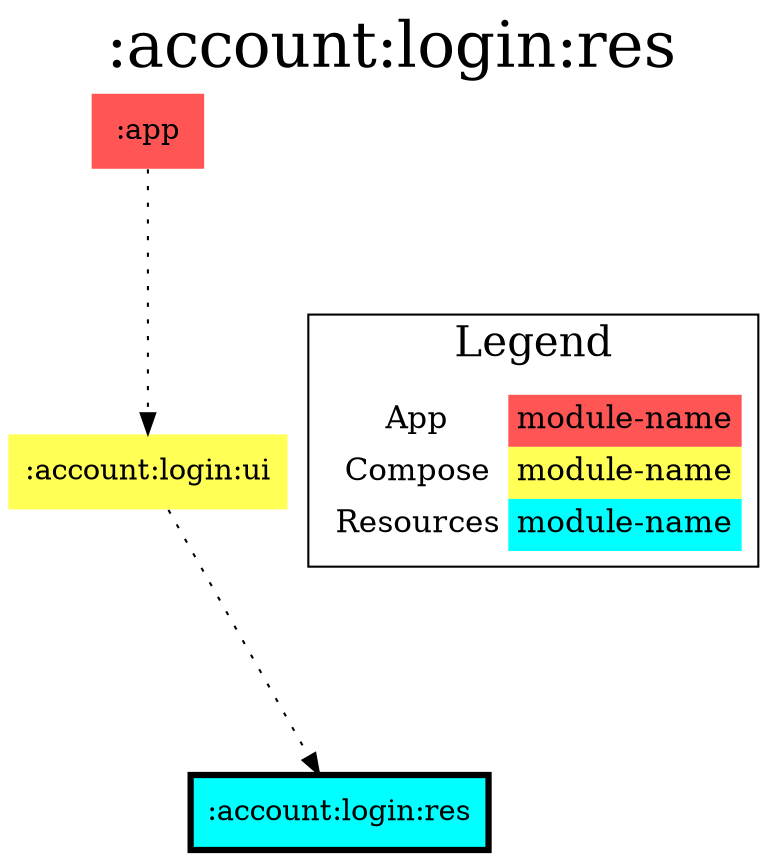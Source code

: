 digraph {
edge ["dir"="forward"]
graph ["dpi"="100","label"=":account:login:res","labelloc"="t","fontsize"="30","ranksep"="1.5","rankdir"="TB"]
node ["style"="filled"]
":account:login:res" ["fillcolor"="#00FFFF","color"="black","penwidth"="3","shape"="box"]
":account:login:ui" ["fillcolor"="#FFFF55","shape"="none"]
":app" ["fillcolor"="#FF5555","shape"="none"]
{
edge ["dir"="none"]
graph ["rank"="same"]
":account:login:res"
}
":account:login:ui" -> ":account:login:res" ["style"="dotted"]
":app" -> ":account:login:ui" ["style"="dotted"]
subgraph "cluster_legend" {
edge ["dir"="none"]
graph ["label"="Legend","fontsize"="20"]
"Legend" ["style"="filled","fillcolor"="#FFFFFF","shape"="none","margin"="0","fontsize"="15","label"=<
<TABLE BORDER="0" CELLBORDER="0" CELLSPACING="0" CELLPADDING="4">
<TR><TD>App</TD><TD BGCOLOR="#FF5555">module-name</TD></TR>
<TR><TD>Compose</TD><TD BGCOLOR="#FFFF55">module-name</TD></TR>
<TR><TD>Resources</TD><TD BGCOLOR="#00FFFF">module-name</TD></TR>
</TABLE>
>]
} -> ":account:login:res" ["style"="invis"]
}
